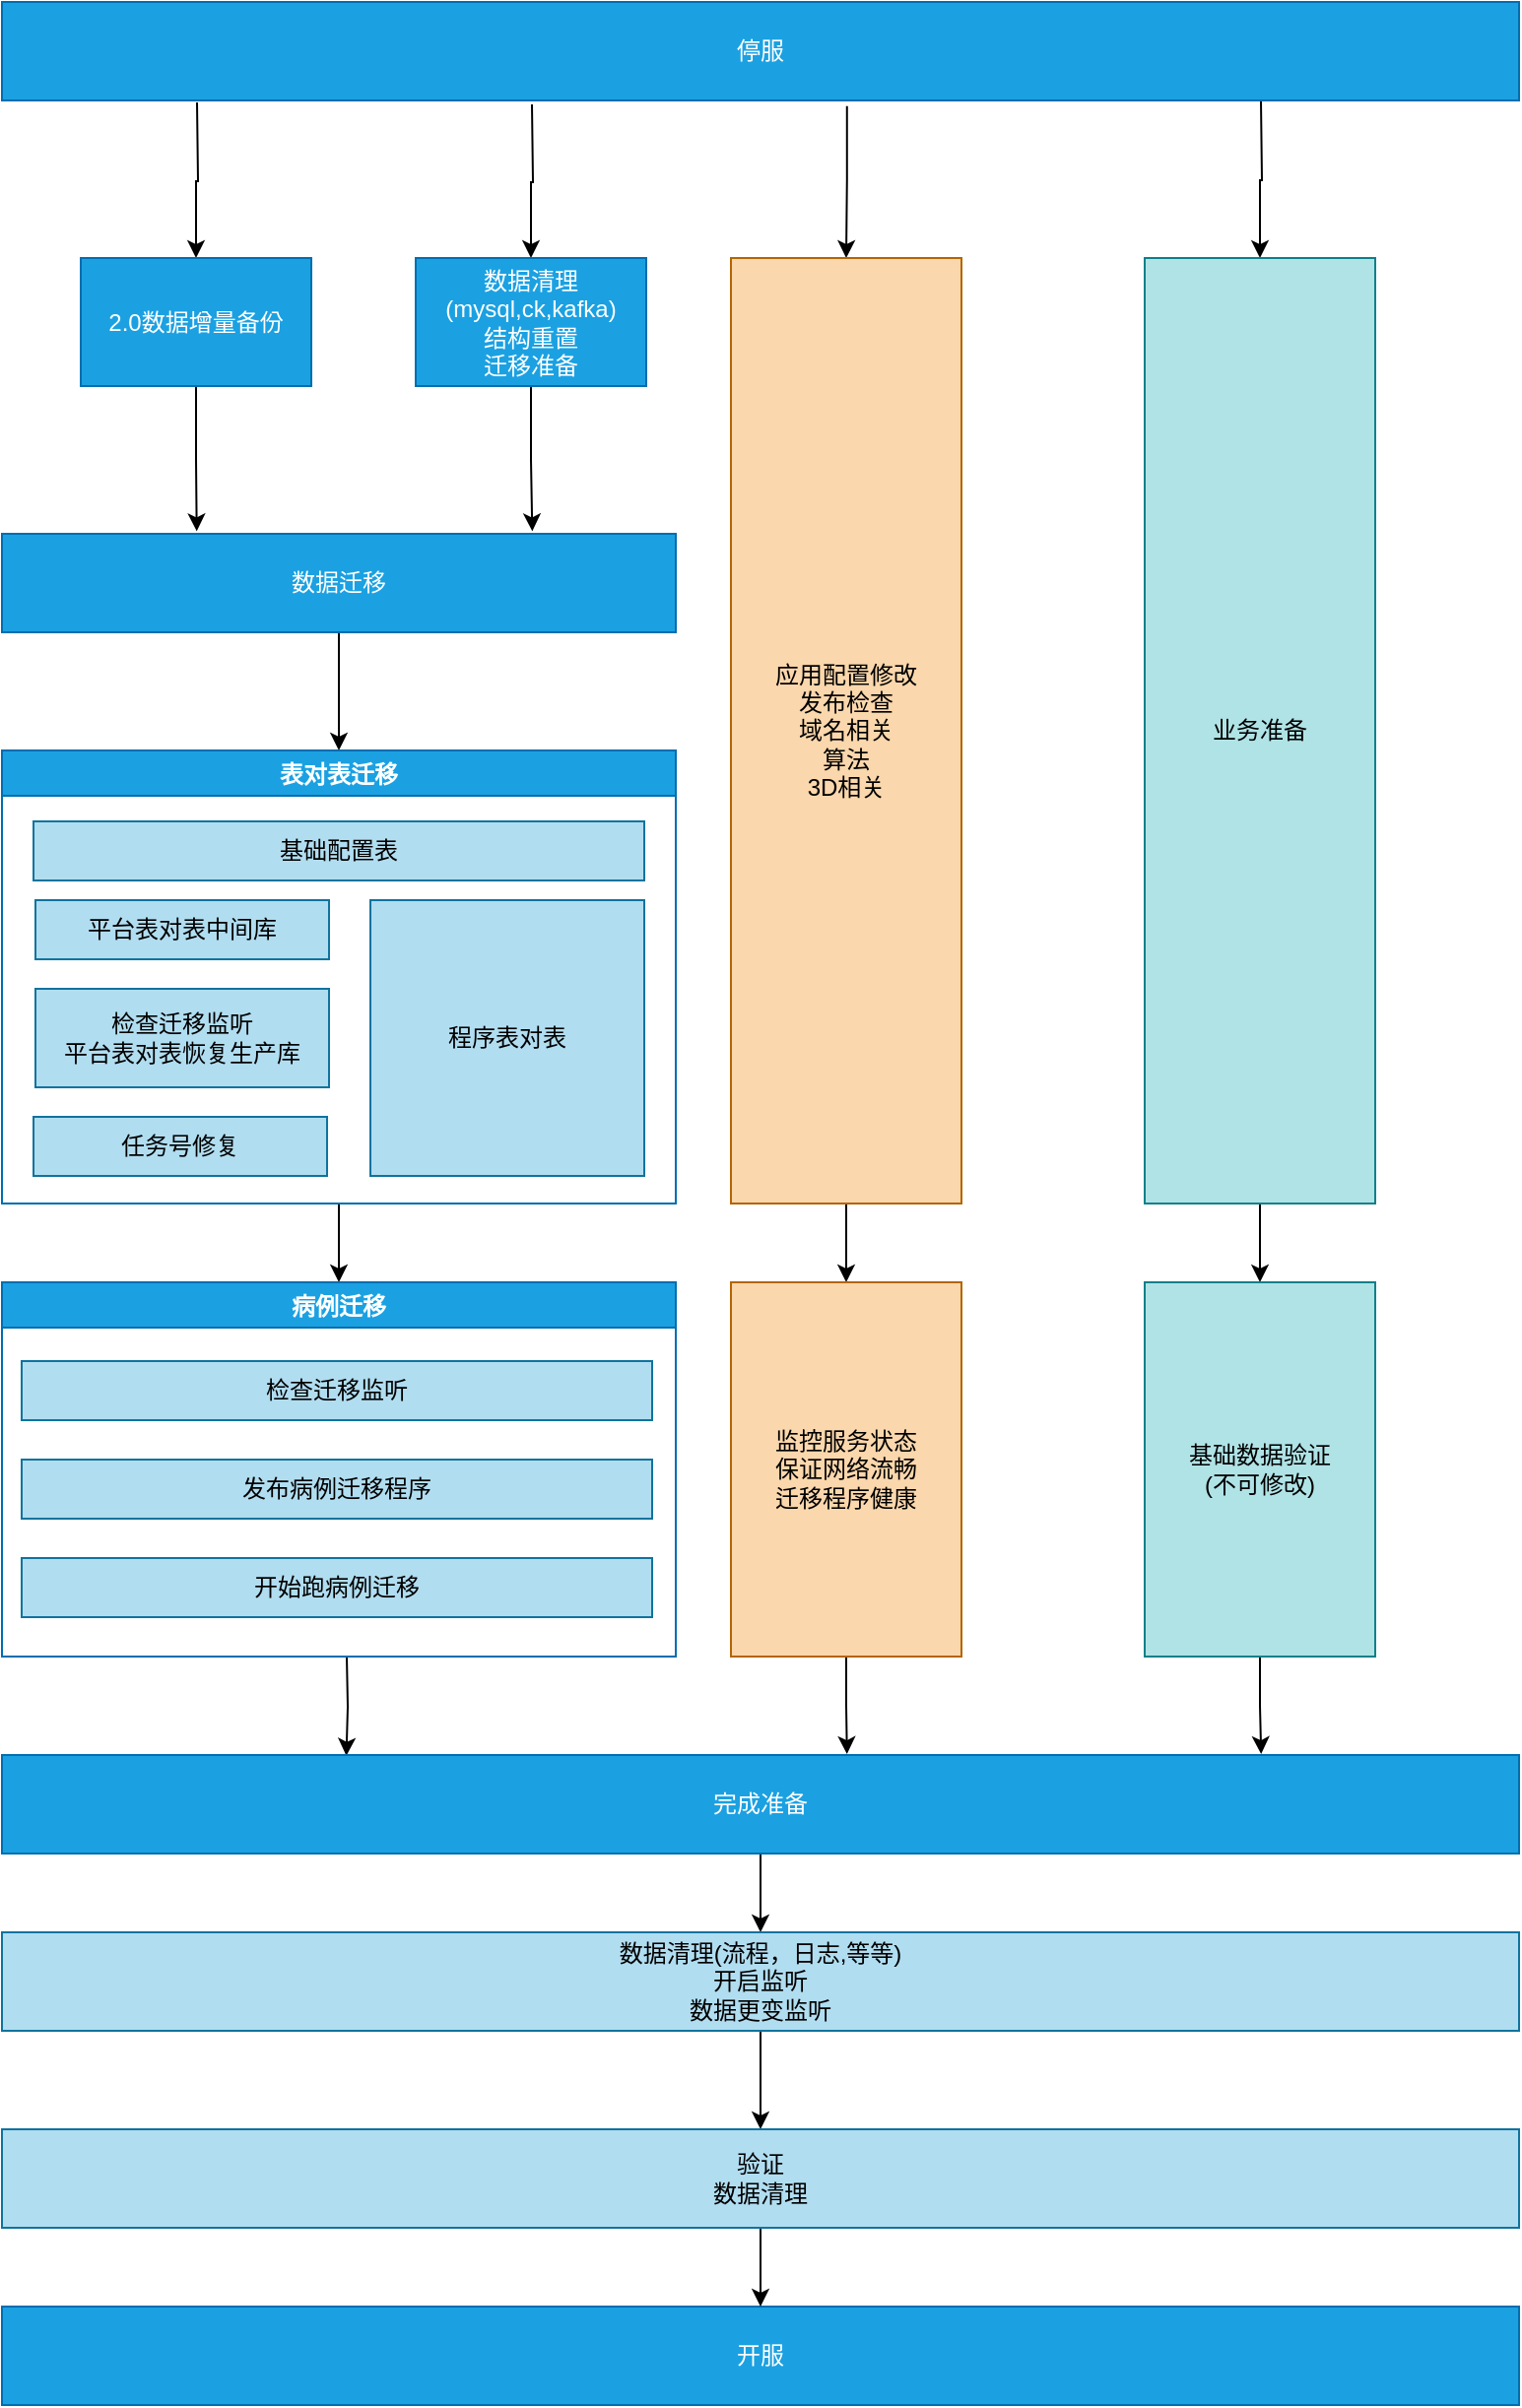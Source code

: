 <mxfile version="12.2.4" pages="1"><diagram id="g6wemqu_nQrI6nrzJ4ob" name="第 1 页"><mxGraphModel dx="1492" dy="592" grid="1" gridSize="10" guides="1" tooltips="1" connect="1" arrows="1" fold="1" page="1" pageScale="1" pageWidth="827" pageHeight="1169" math="0" shadow="0"><root><mxCell id="0"/><mxCell id="1" parent="0"/><mxCell id="6" value="" style="edgeStyle=orthogonalEdgeStyle;rounded=0;orthogonalLoop=1;jettySize=auto;html=1;" parent="1" target="5" edge="1"><mxGeometry relative="1" as="geometry"><mxPoint x="129" y="101" as="sourcePoint"/></mxGeometry></mxCell><mxCell id="10" style="edgeStyle=orthogonalEdgeStyle;rounded=0;orthogonalLoop=1;jettySize=auto;html=1;entryX=0.5;entryY=0;entryDx=0;entryDy=0;fontColor=#FFFFFF;" parent="1" target="9" edge="1"><mxGeometry relative="1" as="geometry"><mxPoint x="669" y="100" as="sourcePoint"/></mxGeometry></mxCell><mxCell id="11" style="edgeStyle=orthogonalEdgeStyle;rounded=0;orthogonalLoop=1;jettySize=auto;html=1;entryX=0.5;entryY=0;entryDx=0;entryDy=0;fontColor=#FFFFFF;exitX=0.557;exitY=1.057;exitDx=0;exitDy=0;exitPerimeter=0;" parent="1" source="2" target="7" edge="1"><mxGeometry relative="1" as="geometry"><mxPoint x="399" y="100" as="sourcePoint"/></mxGeometry></mxCell><mxCell id="14" style="edgeStyle=orthogonalEdgeStyle;rounded=0;orthogonalLoop=1;jettySize=auto;html=1;entryX=0.5;entryY=0;entryDx=0;entryDy=0;fontColor=#FFFFFF;" parent="1" target="13" edge="1"><mxGeometry relative="1" as="geometry"><mxPoint x="299" y="102" as="sourcePoint"/></mxGeometry></mxCell><mxCell id="2" value="停服" style="rounded=0;whiteSpace=wrap;html=1;fillColor=#1ba1e2;strokeColor=#006EAF;fontColor=#ffffff;" parent="1" vertex="1"><mxGeometry x="30" y="50" width="770" height="50" as="geometry"/></mxCell><mxCell id="19" style="edgeStyle=orthogonalEdgeStyle;rounded=0;orthogonalLoop=1;jettySize=auto;html=1;entryX=0.289;entryY=-0.026;entryDx=0;entryDy=0;entryPerimeter=0;fontColor=#FFFFFF;" parent="1" source="5" target="12" edge="1"><mxGeometry relative="1" as="geometry"/></mxCell><mxCell id="5" value="&lt;span style=&quot;&quot;&gt;2.0数据增量备份&lt;/span&gt;" style="rounded=0;whiteSpace=wrap;html=1;fillColor=#1ba1e2;strokeColor=#006EAF;fontColor=#FFFFFF;" parent="1" vertex="1"><mxGeometry x="70" y="180" width="117" height="65" as="geometry"/></mxCell><mxCell id="63" value="" style="edgeStyle=orthogonalEdgeStyle;rounded=0;orthogonalLoop=1;jettySize=auto;html=1;fontColor=#FFFFFF;" parent="1" source="7" target="62" edge="1"><mxGeometry relative="1" as="geometry"/></mxCell><mxCell id="7" value="应用配置修改&lt;br&gt;发布检查&lt;br&gt;域名相关&lt;br&gt;算法&lt;br&gt;3D相关" style="rounded=0;whiteSpace=wrap;html=1;fillColor=#fad7ac;strokeColor=#b46504;" parent="1" vertex="1"><mxGeometry x="400" y="180" width="117" height="480" as="geometry"/></mxCell><mxCell id="67" style="edgeStyle=orthogonalEdgeStyle;rounded=0;orthogonalLoop=1;jettySize=auto;html=1;entryX=0.557;entryY=-0.01;entryDx=0;entryDy=0;entryPerimeter=0;fontColor=#FFFFFF;" parent="1" source="62" target="66" edge="1"><mxGeometry relative="1" as="geometry"/></mxCell><mxCell id="62" value="监控服务状态&lt;br&gt;保证网络流畅&lt;br&gt;迁移程序健康" style="rounded=0;whiteSpace=wrap;html=1;fillColor=#fad7ac;strokeColor=#b46504;" parent="1" vertex="1"><mxGeometry x="400" y="700" width="117" height="190" as="geometry"/></mxCell><mxCell id="65" value="" style="edgeStyle=orthogonalEdgeStyle;rounded=0;orthogonalLoop=1;jettySize=auto;html=1;fontColor=#FFFFFF;" parent="1" source="9" target="64" edge="1"><mxGeometry relative="1" as="geometry"/></mxCell><mxCell id="9" value="业务准备&lt;span&gt;&lt;br&gt;&lt;/span&gt;" style="rounded=0;whiteSpace=wrap;html=1;fillColor=#b0e3e6;strokeColor=#0e8088;" parent="1" vertex="1"><mxGeometry x="610" y="180" width="117" height="480" as="geometry"/></mxCell><mxCell id="68" style="edgeStyle=orthogonalEdgeStyle;rounded=0;orthogonalLoop=1;jettySize=auto;html=1;entryX=0.83;entryY=-0.01;entryDx=0;entryDy=0;entryPerimeter=0;fontColor=#FFFFFF;" parent="1" source="64" target="66" edge="1"><mxGeometry relative="1" as="geometry"/></mxCell><mxCell id="64" value="&lt;span&gt;基础数据验证&lt;br&gt;(不可修改)&lt;br&gt;&lt;/span&gt;" style="rounded=0;whiteSpace=wrap;html=1;fillColor=#b0e3e6;strokeColor=#0e8088;" parent="1" vertex="1"><mxGeometry x="610" y="700" width="117" height="190" as="geometry"/></mxCell><mxCell id="23" style="edgeStyle=orthogonalEdgeStyle;rounded=0;orthogonalLoop=1;jettySize=auto;html=1;entryX=0.5;entryY=0;entryDx=0;entryDy=0;fontColor=#FFFFFF;" parent="1" source="12" target="24" edge="1"><mxGeometry relative="1" as="geometry"><mxPoint x="200" y="420" as="targetPoint"/></mxGeometry></mxCell><mxCell id="12" value="数据迁移" style="rounded=0;whiteSpace=wrap;html=1;fillColor=#1ba1e2;strokeColor=#006EAF;fontColor=#ffffff;" parent="1" vertex="1"><mxGeometry x="30" y="320" width="342" height="50" as="geometry"/></mxCell><mxCell id="20" style="edgeStyle=orthogonalEdgeStyle;rounded=0;orthogonalLoop=1;jettySize=auto;html=1;entryX=0.787;entryY=-0.026;entryDx=0;entryDy=0;entryPerimeter=0;fontColor=#FFFFFF;" parent="1" source="13" target="12" edge="1"><mxGeometry relative="1" as="geometry"/></mxCell><mxCell id="13" value="数据清理(mysql,ck,kafka)&lt;br&gt;结构重置&lt;br&gt;迁移准备" style="rounded=0;whiteSpace=wrap;html=1;fillColor=#1ba1e2;strokeColor=#006EAF;fontColor=#FFFFFF;" parent="1" vertex="1"><mxGeometry x="240" y="180" width="117" height="65" as="geometry"/></mxCell><mxCell id="55" style="edgeStyle=orthogonalEdgeStyle;rounded=0;orthogonalLoop=1;jettySize=auto;html=1;entryX=0.5;entryY=0;entryDx=0;entryDy=0;fontColor=#FFFFFF;" parent="1" source="24" target="49" edge="1"><mxGeometry relative="1" as="geometry"/></mxCell><mxCell id="24" value="表对表迁移" style="swimlane;fillColor=#1ba1e2;strokeColor=#006EAF;direction=east;fontColor=#ffffff;" parent="1" vertex="1"><mxGeometry x="30" y="430" width="342" height="230" as="geometry"><mxRectangle x="70" y="370" width="100" height="23" as="alternateBounds"/></mxGeometry></mxCell><mxCell id="44" value="&lt;span&gt;基础配置表&lt;br&gt;&lt;/span&gt;" style="rounded=0;whiteSpace=wrap;html=1;fillColor=#b1ddf0;strokeColor=#10739e;" parent="24" vertex="1"><mxGeometry x="16" y="36" width="310" height="30" as="geometry"/></mxCell><mxCell id="45" value="&lt;span&gt;平台表对表中间库&lt;br&gt;&lt;/span&gt;" style="rounded=0;whiteSpace=wrap;html=1;fillColor=#b1ddf0;strokeColor=#10739e;" parent="24" vertex="1"><mxGeometry x="17" y="76" width="149" height="30" as="geometry"/></mxCell><mxCell id="46" value="&lt;span&gt;程序表对表&lt;br&gt;&lt;/span&gt;" style="rounded=0;whiteSpace=wrap;html=1;fillColor=#b1ddf0;strokeColor=#10739e;" parent="24" vertex="1"><mxGeometry x="187" y="76" width="139" height="140" as="geometry"/></mxCell><mxCell id="47" value="&lt;span&gt;检查迁移监听&lt;br&gt;平台表对表恢复生产库&lt;br&gt;&lt;/span&gt;" style="rounded=0;whiteSpace=wrap;html=1;fillColor=#b1ddf0;strokeColor=#10739e;" parent="24" vertex="1"><mxGeometry x="17" y="121" width="149" height="50" as="geometry"/></mxCell><mxCell id="48" value="&lt;span&gt;任务号修复&lt;br&gt;&lt;/span&gt;" style="rounded=0;whiteSpace=wrap;html=1;fillColor=#b1ddf0;strokeColor=#10739e;" parent="24" vertex="1"><mxGeometry x="16" y="186" width="149" height="30" as="geometry"/></mxCell><mxCell id="69" style="edgeStyle=orthogonalEdgeStyle;rounded=0;orthogonalLoop=1;jettySize=auto;html=1;entryX=0.227;entryY=0.007;entryDx=0;entryDy=0;fontColor=#FFFFFF;entryPerimeter=0;" parent="1" target="66" edge="1"><mxGeometry relative="1" as="geometry"><mxPoint x="205" y="890" as="sourcePoint"/></mxGeometry></mxCell><mxCell id="49" value="病例迁移" style="swimlane;fillColor=#1ba1e2;strokeColor=#006EAF;direction=east;fontColor=#ffffff;" parent="1" vertex="1"><mxGeometry x="30" y="700" width="342" height="190" as="geometry"><mxRectangle x="70" y="370" width="100" height="23" as="alternateBounds"/></mxGeometry></mxCell><mxCell id="50" value="检查迁移监听&lt;span&gt;&lt;br&gt;&lt;/span&gt;" style="rounded=0;whiteSpace=wrap;html=1;fillColor=#b1ddf0;strokeColor=#10739e;" parent="49" vertex="1"><mxGeometry x="10" y="40" width="320" height="30" as="geometry"/></mxCell><mxCell id="57" value="发布病例迁移程序&lt;span&gt;&lt;br&gt;&lt;/span&gt;" style="rounded=0;whiteSpace=wrap;html=1;fillColor=#b1ddf0;strokeColor=#10739e;" parent="49" vertex="1"><mxGeometry x="10" y="90" width="320" height="30" as="geometry"/></mxCell><mxCell id="59" value="开始跑病例迁移&lt;span&gt;&lt;br&gt;&lt;/span&gt;" style="rounded=0;whiteSpace=wrap;html=1;fillColor=#b1ddf0;strokeColor=#10739e;" parent="49" vertex="1"><mxGeometry x="10" y="140" width="320" height="30" as="geometry"/></mxCell><mxCell id="73" style="edgeStyle=orthogonalEdgeStyle;rounded=0;orthogonalLoop=1;jettySize=auto;html=1;entryX=0.5;entryY=0;entryDx=0;entryDy=0;fontColor=#FFFFFF;" parent="1" source="66" target="72" edge="1"><mxGeometry relative="1" as="geometry"/></mxCell><mxCell id="66" value="完成准备" style="rounded=0;whiteSpace=wrap;html=1;fillColor=#1ba1e2;strokeColor=#006EAF;fontColor=#ffffff;" parent="1" vertex="1"><mxGeometry x="30" y="940" width="770" height="50" as="geometry"/></mxCell><mxCell id="77" style="edgeStyle=orthogonalEdgeStyle;rounded=0;orthogonalLoop=1;jettySize=auto;html=1;entryX=0.5;entryY=0;entryDx=0;entryDy=0;fontColor=#FFFFFF;" parent="1" source="72" target="76" edge="1"><mxGeometry relative="1" as="geometry"/></mxCell><mxCell id="72" value="数据清理(流程，日志,等等)&lt;br&gt;开启监听&lt;br&gt;数据更变监听" style="rounded=0;whiteSpace=wrap;html=1;fillColor=#b1ddf0;strokeColor=#10739e;" parent="1" vertex="1"><mxGeometry x="30" y="1030" width="770" height="50" as="geometry"/></mxCell><mxCell id="74" value="开服" style="rounded=0;whiteSpace=wrap;html=1;fillColor=#1ba1e2;strokeColor=#006EAF;fontColor=#ffffff;" parent="1" vertex="1"><mxGeometry x="30" y="1220" width="770" height="50" as="geometry"/></mxCell><mxCell id="78" style="edgeStyle=orthogonalEdgeStyle;rounded=0;orthogonalLoop=1;jettySize=auto;html=1;entryX=0.5;entryY=0;entryDx=0;entryDy=0;fontColor=#FFFFFF;" parent="1" source="76" target="74" edge="1"><mxGeometry relative="1" as="geometry"/></mxCell><mxCell id="76" value="验证&lt;br&gt;数据清理" style="rounded=0;whiteSpace=wrap;html=1;fillColor=#b1ddf0;strokeColor=#10739e;" parent="1" vertex="1"><mxGeometry x="30" y="1130" width="770" height="50" as="geometry"/></mxCell></root></mxGraphModel></diagram></mxfile>